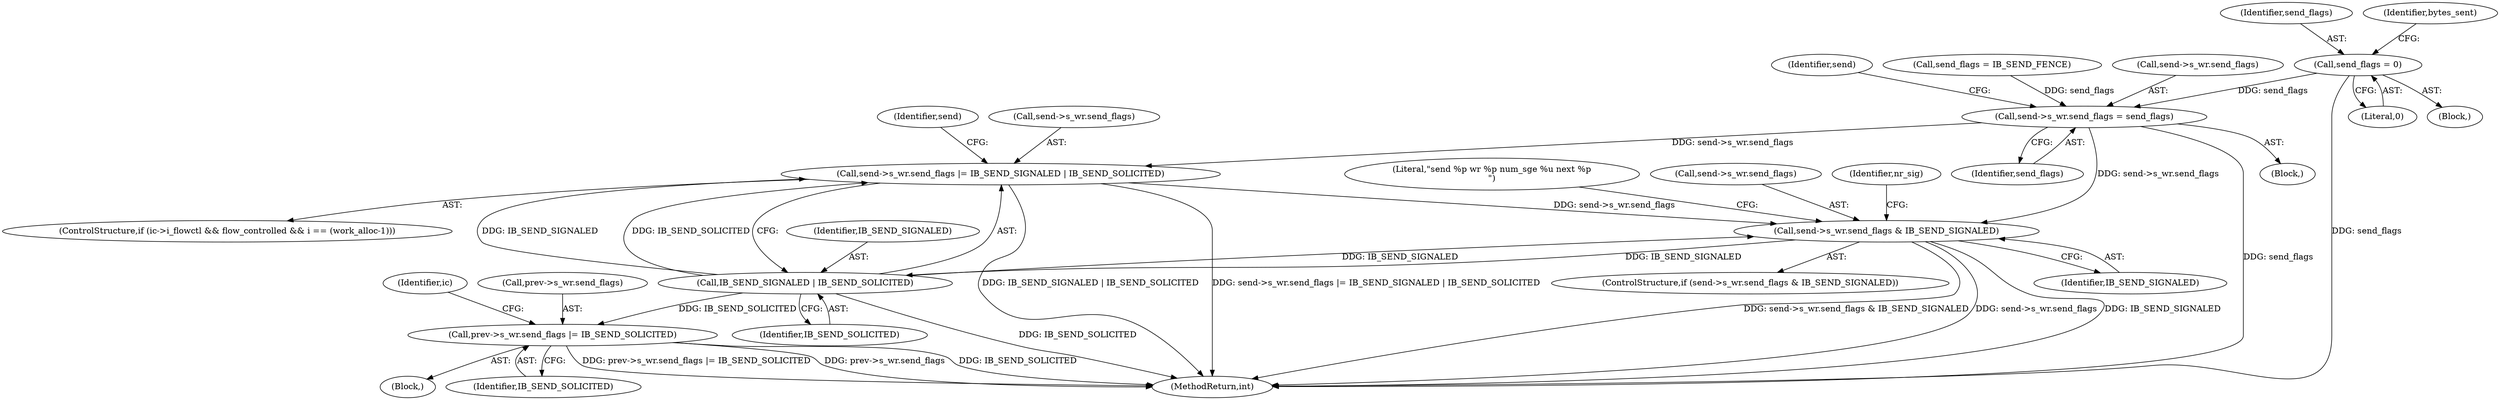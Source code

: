 digraph "0_linux_6094628bfd94323fc1cea05ec2c6affd98c18f7f@API" {
"1000160" [label="(Call,send_flags = 0)"];
"1000577" [label="(Call,send->s_wr.send_flags = send_flags)"];
"1000748" [label="(Call,send->s_wr.send_flags |= IB_SEND_SIGNALED | IB_SEND_SOLICITED)"];
"1000758" [label="(Call,send->s_wr.send_flags & IB_SEND_SIGNALED)"];
"1000754" [label="(Call,IB_SEND_SIGNALED | IB_SEND_SOLICITED)"];
"1000897" [label="(Call,prev->s_wr.send_flags |= IB_SEND_SOLICITED)"];
"1000736" [label="(ControlStructure,if (ic->i_flowctl && flow_controlled && i == (work_alloc-1)))"];
"1000889" [label="(Block,)"];
"1000162" [label="(Literal,0)"];
"1000161" [label="(Identifier,send_flags)"];
"1000755" [label="(Identifier,IB_SEND_SIGNALED)"];
"1000587" [label="(Identifier,send)"];
"1000577" [label="(Call,send->s_wr.send_flags = send_flags)"];
"1000541" [label="(Call,send_flags = IB_SEND_FENCE)"];
"1000768" [label="(Literal,\"send %p wr %p num_sge %u next %p\n\")"];
"1000759" [label="(Call,send->s_wr.send_flags)"];
"1000160" [label="(Call,send_flags = 0)"];
"1000754" [label="(Call,IB_SEND_SIGNALED | IB_SEND_SOLICITED)"];
"1000758" [label="(Call,send->s_wr.send_flags & IB_SEND_SIGNALED)"];
"1000903" [label="(Identifier,IB_SEND_SOLICITED)"];
"1000761" [label="(Identifier,send)"];
"1001026" [label="(MethodReturn,int)"];
"1000764" [label="(Identifier,IB_SEND_SIGNALED)"];
"1000165" [label="(Identifier,bytes_sent)"];
"1000572" [label="(Block,)"];
"1000578" [label="(Call,send->s_wr.send_flags)"];
"1000749" [label="(Call,send->s_wr.send_flags)"];
"1000766" [label="(Identifier,nr_sig)"];
"1000756" [label="(Identifier,IB_SEND_SOLICITED)"];
"1000906" [label="(Identifier,ic)"];
"1000583" [label="(Identifier,send_flags)"];
"1000124" [label="(Block,)"];
"1000757" [label="(ControlStructure,if (send->s_wr.send_flags & IB_SEND_SIGNALED))"];
"1000897" [label="(Call,prev->s_wr.send_flags |= IB_SEND_SOLICITED)"];
"1000898" [label="(Call,prev->s_wr.send_flags)"];
"1000748" [label="(Call,send->s_wr.send_flags |= IB_SEND_SIGNALED | IB_SEND_SOLICITED)"];
"1000160" -> "1000124"  [label="AST: "];
"1000160" -> "1000162"  [label="CFG: "];
"1000161" -> "1000160"  [label="AST: "];
"1000162" -> "1000160"  [label="AST: "];
"1000165" -> "1000160"  [label="CFG: "];
"1000160" -> "1001026"  [label="DDG: send_flags"];
"1000160" -> "1000577"  [label="DDG: send_flags"];
"1000577" -> "1000572"  [label="AST: "];
"1000577" -> "1000583"  [label="CFG: "];
"1000578" -> "1000577"  [label="AST: "];
"1000583" -> "1000577"  [label="AST: "];
"1000587" -> "1000577"  [label="CFG: "];
"1000577" -> "1001026"  [label="DDG: send_flags"];
"1000541" -> "1000577"  [label="DDG: send_flags"];
"1000577" -> "1000748"  [label="DDG: send->s_wr.send_flags"];
"1000577" -> "1000758"  [label="DDG: send->s_wr.send_flags"];
"1000748" -> "1000736"  [label="AST: "];
"1000748" -> "1000754"  [label="CFG: "];
"1000749" -> "1000748"  [label="AST: "];
"1000754" -> "1000748"  [label="AST: "];
"1000761" -> "1000748"  [label="CFG: "];
"1000748" -> "1001026"  [label="DDG: IB_SEND_SIGNALED | IB_SEND_SOLICITED"];
"1000748" -> "1001026"  [label="DDG: send->s_wr.send_flags |= IB_SEND_SIGNALED | IB_SEND_SOLICITED"];
"1000754" -> "1000748"  [label="DDG: IB_SEND_SIGNALED"];
"1000754" -> "1000748"  [label="DDG: IB_SEND_SOLICITED"];
"1000748" -> "1000758"  [label="DDG: send->s_wr.send_flags"];
"1000758" -> "1000757"  [label="AST: "];
"1000758" -> "1000764"  [label="CFG: "];
"1000759" -> "1000758"  [label="AST: "];
"1000764" -> "1000758"  [label="AST: "];
"1000766" -> "1000758"  [label="CFG: "];
"1000768" -> "1000758"  [label="CFG: "];
"1000758" -> "1001026"  [label="DDG: send->s_wr.send_flags & IB_SEND_SIGNALED"];
"1000758" -> "1001026"  [label="DDG: send->s_wr.send_flags"];
"1000758" -> "1001026"  [label="DDG: IB_SEND_SIGNALED"];
"1000758" -> "1000754"  [label="DDG: IB_SEND_SIGNALED"];
"1000754" -> "1000758"  [label="DDG: IB_SEND_SIGNALED"];
"1000754" -> "1000756"  [label="CFG: "];
"1000755" -> "1000754"  [label="AST: "];
"1000756" -> "1000754"  [label="AST: "];
"1000754" -> "1001026"  [label="DDG: IB_SEND_SOLICITED"];
"1000754" -> "1000897"  [label="DDG: IB_SEND_SOLICITED"];
"1000897" -> "1000889"  [label="AST: "];
"1000897" -> "1000903"  [label="CFG: "];
"1000898" -> "1000897"  [label="AST: "];
"1000903" -> "1000897"  [label="AST: "];
"1000906" -> "1000897"  [label="CFG: "];
"1000897" -> "1001026"  [label="DDG: prev->s_wr.send_flags |= IB_SEND_SOLICITED"];
"1000897" -> "1001026"  [label="DDG: prev->s_wr.send_flags"];
"1000897" -> "1001026"  [label="DDG: IB_SEND_SOLICITED"];
}
